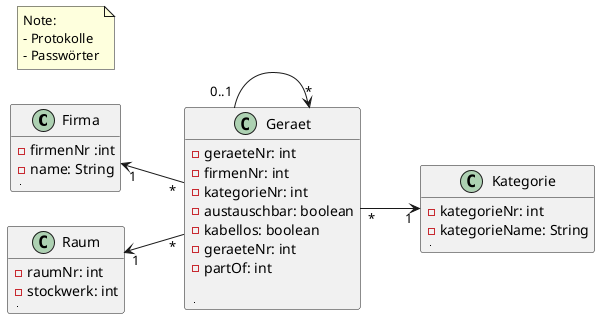 @startuml
'https://plantuml.com/class-diagram
left to right direction
class Firma {
- firmenNr :int
- name: String
||
}
class Raum {
 - raumNr: int
 - stockwerk: int
 ||
}
class Geraet {
 - geraeteNr: int
 - firmenNr: int
 - kategorieNr: int
 - austauschbar: boolean
 - kabellos: boolean
 -  geraeteNr: int
 - partOf: int

||
}
class Kategorie {
 - kategorieNr: int
 - kategorieName: String
||
}
/'class Termin {
    - terminNr: int
    - datum: Date
||
}

class Wartung {
    - wartungsNr: int
   - terminNr : int
   - feuerloescherNr: int
   ||
}

class Benachrichtigung {
  - id:int
  - nachricht: String
  - typ: String
  ||
}'/

'Device "*" --  "*" Termin

'(Device,Termin) .. Wartung

Raum "1" <-- "*" Geraet

Firma "1" <-- "*" Geraet

Geraet "0..1" --> "*" Geraet

Geraet "*" --> "1" Kategorie

note as kommentar
Note:
- Protokolle
- Passwörter
end note


@enduml